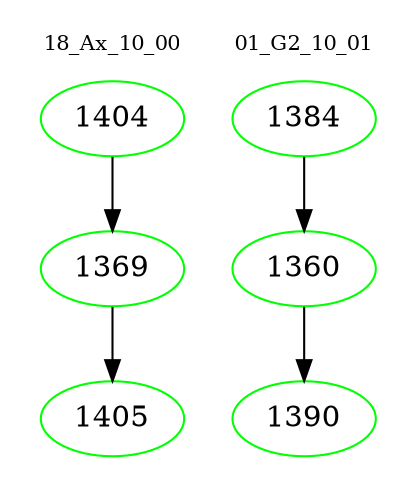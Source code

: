 digraph{
subgraph cluster_0 {
color = white
label = "18_Ax_10_00";
fontsize=10;
T0_1404 [label="1404", color="green"]
T0_1404 -> T0_1369 [color="black"]
T0_1369 [label="1369", color="green"]
T0_1369 -> T0_1405 [color="black"]
T0_1405 [label="1405", color="green"]
}
subgraph cluster_1 {
color = white
label = "01_G2_10_01";
fontsize=10;
T1_1384 [label="1384", color="green"]
T1_1384 -> T1_1360 [color="black"]
T1_1360 [label="1360", color="green"]
T1_1360 -> T1_1390 [color="black"]
T1_1390 [label="1390", color="green"]
}
}
